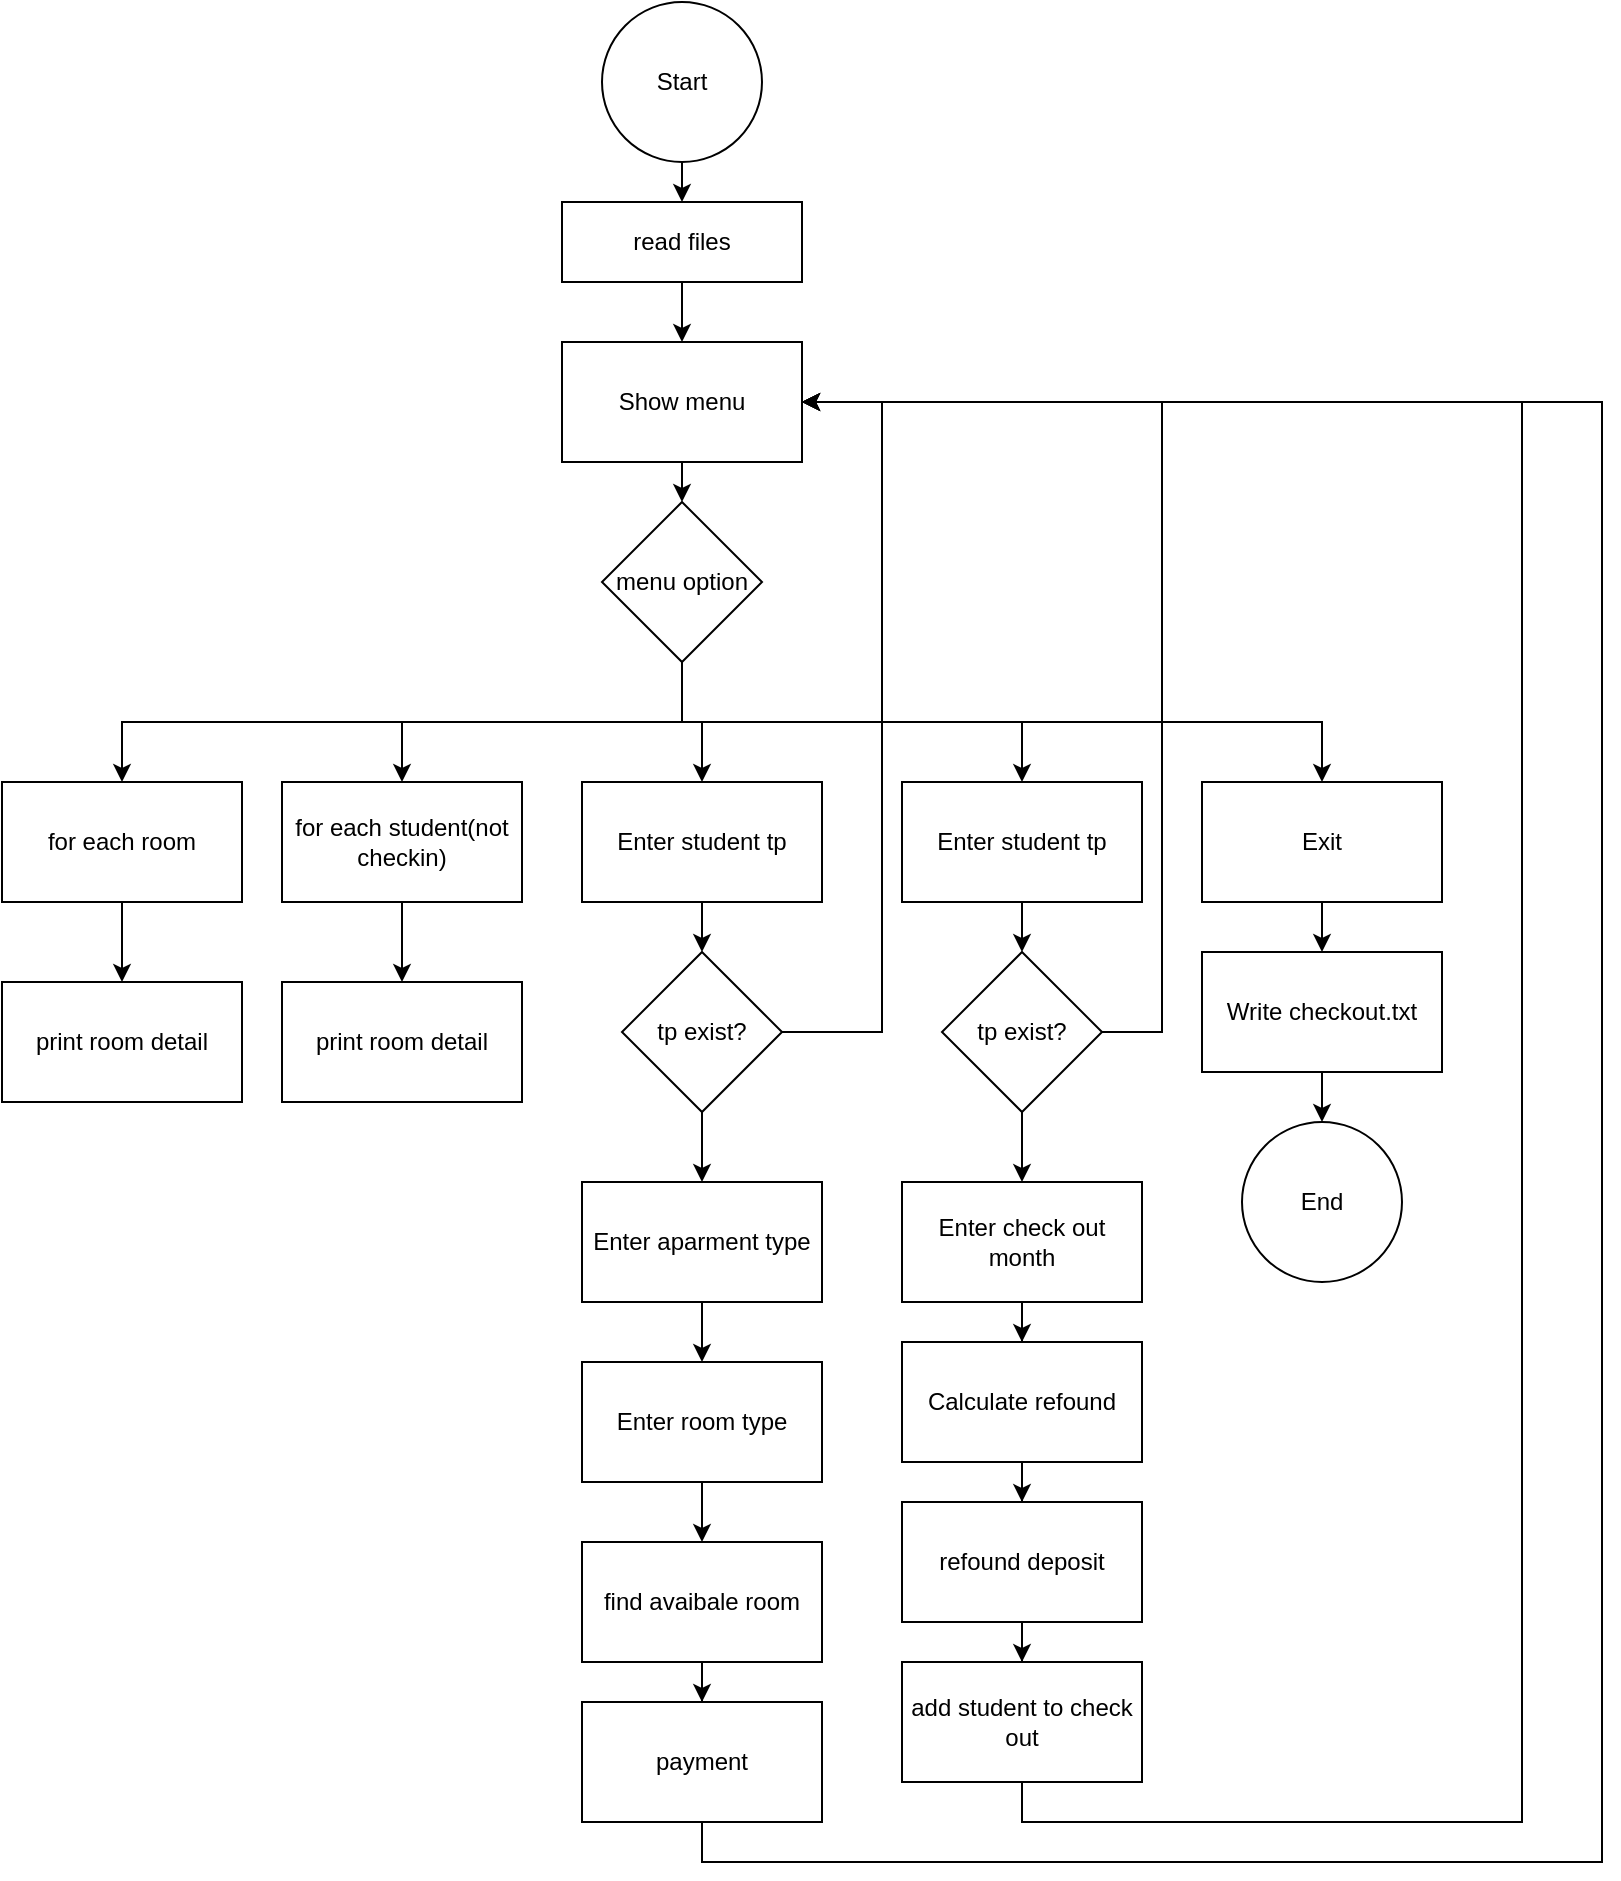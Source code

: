 <mxfile version="12.9.14" type="device"><diagram id="qEx1V63gtDSTezWWIX3w" name="Page-1"><mxGraphModel dx="1274" dy="844" grid="1" gridSize="10" guides="1" tooltips="1" connect="1" arrows="1" fold="1" page="1" pageScale="1" pageWidth="827" pageHeight="1169" math="0" shadow="0"><root><mxCell id="0"/><mxCell id="1" parent="0"/><mxCell id="QZ_JtcQgc750EY4Bivzq-57" style="edgeStyle=orthogonalEdgeStyle;rounded=0;orthogonalLoop=1;jettySize=auto;html=1;exitX=0.5;exitY=1;exitDx=0;exitDy=0;entryX=0.5;entryY=0;entryDx=0;entryDy=0;" edge="1" parent="1" source="QZ_JtcQgc750EY4Bivzq-1" target="QZ_JtcQgc750EY4Bivzq-5"><mxGeometry relative="1" as="geometry"/></mxCell><mxCell id="QZ_JtcQgc750EY4Bivzq-1" value="Start" style="ellipse;whiteSpace=wrap;html=1;aspect=fixed;" vertex="1" parent="1"><mxGeometry x="400" y="70" width="80" height="80" as="geometry"/></mxCell><mxCell id="QZ_JtcQgc750EY4Bivzq-4" style="edgeStyle=orthogonalEdgeStyle;rounded=0;orthogonalLoop=1;jettySize=auto;html=1;exitX=0.5;exitY=1;exitDx=0;exitDy=0;" edge="1" parent="1"><mxGeometry relative="1" as="geometry"><mxPoint x="475" y="330" as="sourcePoint"/><mxPoint x="475" y="330" as="targetPoint"/></mxGeometry></mxCell><mxCell id="QZ_JtcQgc750EY4Bivzq-58" style="edgeStyle=orthogonalEdgeStyle;rounded=0;orthogonalLoop=1;jettySize=auto;html=1;exitX=0.5;exitY=1;exitDx=0;exitDy=0;" edge="1" parent="1" source="QZ_JtcQgc750EY4Bivzq-5" target="QZ_JtcQgc750EY4Bivzq-6"><mxGeometry relative="1" as="geometry"/></mxCell><mxCell id="QZ_JtcQgc750EY4Bivzq-5" value="read files" style="rounded=0;whiteSpace=wrap;html=1;" vertex="1" parent="1"><mxGeometry x="380" y="170" width="120" height="40" as="geometry"/></mxCell><mxCell id="QZ_JtcQgc750EY4Bivzq-44" style="edgeStyle=orthogonalEdgeStyle;rounded=0;orthogonalLoop=1;jettySize=auto;html=1;exitX=0.5;exitY=1;exitDx=0;exitDy=0;entryX=0.5;entryY=0;entryDx=0;entryDy=0;" edge="1" parent="1" source="QZ_JtcQgc750EY4Bivzq-6" target="QZ_JtcQgc750EY4Bivzq-7"><mxGeometry relative="1" as="geometry"/></mxCell><mxCell id="QZ_JtcQgc750EY4Bivzq-6" value="Show menu" style="rounded=0;whiteSpace=wrap;html=1;" vertex="1" parent="1"><mxGeometry x="380" y="240" width="120" height="60" as="geometry"/></mxCell><mxCell id="QZ_JtcQgc750EY4Bivzq-11" style="edgeStyle=orthogonalEdgeStyle;rounded=0;orthogonalLoop=1;jettySize=auto;html=1;exitX=0.5;exitY=1;exitDx=0;exitDy=0;" edge="1" parent="1" source="QZ_JtcQgc750EY4Bivzq-7" target="QZ_JtcQgc750EY4Bivzq-8"><mxGeometry relative="1" as="geometry"/></mxCell><mxCell id="QZ_JtcQgc750EY4Bivzq-15" style="edgeStyle=orthogonalEdgeStyle;rounded=0;orthogonalLoop=1;jettySize=auto;html=1;exitX=0.5;exitY=1;exitDx=0;exitDy=0;" edge="1" parent="1" source="QZ_JtcQgc750EY4Bivzq-7" target="QZ_JtcQgc750EY4Bivzq-13"><mxGeometry relative="1" as="geometry"/></mxCell><mxCell id="QZ_JtcQgc750EY4Bivzq-19" style="edgeStyle=orthogonalEdgeStyle;rounded=0;orthogonalLoop=1;jettySize=auto;html=1;exitX=0.5;exitY=1;exitDx=0;exitDy=0;entryX=0.5;entryY=0;entryDx=0;entryDy=0;" edge="1" parent="1" source="QZ_JtcQgc750EY4Bivzq-7" target="QZ_JtcQgc750EY4Bivzq-16"><mxGeometry relative="1" as="geometry"/></mxCell><mxCell id="QZ_JtcQgc750EY4Bivzq-34" style="edgeStyle=orthogonalEdgeStyle;rounded=0;orthogonalLoop=1;jettySize=auto;html=1;exitX=0.5;exitY=1;exitDx=0;exitDy=0;" edge="1" parent="1" source="QZ_JtcQgc750EY4Bivzq-7" target="QZ_JtcQgc750EY4Bivzq-33"><mxGeometry relative="1" as="geometry"/></mxCell><mxCell id="QZ_JtcQgc750EY4Bivzq-52" style="edgeStyle=orthogonalEdgeStyle;rounded=0;orthogonalLoop=1;jettySize=auto;html=1;exitX=0.5;exitY=1;exitDx=0;exitDy=0;entryX=0.5;entryY=0;entryDx=0;entryDy=0;" edge="1" parent="1" source="QZ_JtcQgc750EY4Bivzq-7" target="QZ_JtcQgc750EY4Bivzq-51"><mxGeometry relative="1" as="geometry"/></mxCell><mxCell id="QZ_JtcQgc750EY4Bivzq-7" value="menu option" style="rhombus;whiteSpace=wrap;html=1;" vertex="1" parent="1"><mxGeometry x="400" y="320" width="80" height="80" as="geometry"/></mxCell><mxCell id="QZ_JtcQgc750EY4Bivzq-10" value="" style="edgeStyle=orthogonalEdgeStyle;rounded=0;orthogonalLoop=1;jettySize=auto;html=1;" edge="1" parent="1" source="QZ_JtcQgc750EY4Bivzq-8" target="QZ_JtcQgc750EY4Bivzq-9"><mxGeometry relative="1" as="geometry"/></mxCell><mxCell id="QZ_JtcQgc750EY4Bivzq-8" value="for each room" style="rounded=0;whiteSpace=wrap;html=1;" vertex="1" parent="1"><mxGeometry x="100" y="460" width="120" height="60" as="geometry"/></mxCell><mxCell id="QZ_JtcQgc750EY4Bivzq-9" value="print room detail" style="rounded=0;whiteSpace=wrap;html=1;" vertex="1" parent="1"><mxGeometry x="100" y="560" width="120" height="60" as="geometry"/></mxCell><mxCell id="QZ_JtcQgc750EY4Bivzq-12" value="" style="edgeStyle=orthogonalEdgeStyle;rounded=0;orthogonalLoop=1;jettySize=auto;html=1;" edge="1" source="QZ_JtcQgc750EY4Bivzq-13" target="QZ_JtcQgc750EY4Bivzq-14" parent="1"><mxGeometry relative="1" as="geometry"/></mxCell><mxCell id="QZ_JtcQgc750EY4Bivzq-13" value="for each student(not checkin)" style="rounded=0;whiteSpace=wrap;html=1;" vertex="1" parent="1"><mxGeometry x="240" y="460" width="120" height="60" as="geometry"/></mxCell><mxCell id="QZ_JtcQgc750EY4Bivzq-14" value="print room detail" style="rounded=0;whiteSpace=wrap;html=1;" vertex="1" parent="1"><mxGeometry x="240" y="560" width="120" height="60" as="geometry"/></mxCell><mxCell id="QZ_JtcQgc750EY4Bivzq-45" style="edgeStyle=orthogonalEdgeStyle;rounded=0;orthogonalLoop=1;jettySize=auto;html=1;exitX=0.5;exitY=1;exitDx=0;exitDy=0;entryX=0.5;entryY=0;entryDx=0;entryDy=0;" edge="1" parent="1" source="QZ_JtcQgc750EY4Bivzq-16" target="QZ_JtcQgc750EY4Bivzq-17"><mxGeometry relative="1" as="geometry"/></mxCell><mxCell id="QZ_JtcQgc750EY4Bivzq-16" value="Enter student tp" style="rounded=0;whiteSpace=wrap;html=1;" vertex="1" parent="1"><mxGeometry x="390" y="460" width="120" height="60" as="geometry"/></mxCell><mxCell id="QZ_JtcQgc750EY4Bivzq-21" style="edgeStyle=orthogonalEdgeStyle;rounded=0;orthogonalLoop=1;jettySize=auto;html=1;exitX=1;exitY=0.5;exitDx=0;exitDy=0;entryX=1;entryY=0.5;entryDx=0;entryDy=0;" edge="1" parent="1" source="QZ_JtcQgc750EY4Bivzq-39" target="QZ_JtcQgc750EY4Bivzq-6"><mxGeometry relative="1" as="geometry"><Array as="points"><mxPoint x="680" y="585"/><mxPoint x="680" y="270"/></Array></mxGeometry></mxCell><mxCell id="QZ_JtcQgc750EY4Bivzq-25" style="edgeStyle=orthogonalEdgeStyle;rounded=0;orthogonalLoop=1;jettySize=auto;html=1;exitX=0.5;exitY=1;exitDx=0;exitDy=0;entryX=0.5;entryY=0;entryDx=0;entryDy=0;" edge="1" parent="1" source="QZ_JtcQgc750EY4Bivzq-17" target="QZ_JtcQgc750EY4Bivzq-24"><mxGeometry relative="1" as="geometry"/></mxCell><mxCell id="QZ_JtcQgc750EY4Bivzq-43" style="edgeStyle=orthogonalEdgeStyle;rounded=0;orthogonalLoop=1;jettySize=auto;html=1;exitX=1;exitY=0.5;exitDx=0;exitDy=0;entryX=1;entryY=0.5;entryDx=0;entryDy=0;" edge="1" parent="1" source="QZ_JtcQgc750EY4Bivzq-17" target="QZ_JtcQgc750EY4Bivzq-6"><mxGeometry relative="1" as="geometry"><Array as="points"><mxPoint x="540" y="585"/><mxPoint x="540" y="270"/></Array></mxGeometry></mxCell><mxCell id="QZ_JtcQgc750EY4Bivzq-17" value="tp exist?" style="rhombus;whiteSpace=wrap;html=1;" vertex="1" parent="1"><mxGeometry x="410" y="545" width="80" height="80" as="geometry"/></mxCell><mxCell id="QZ_JtcQgc750EY4Bivzq-27" value="" style="edgeStyle=orthogonalEdgeStyle;rounded=0;orthogonalLoop=1;jettySize=auto;html=1;" edge="1" parent="1" source="QZ_JtcQgc750EY4Bivzq-24" target="QZ_JtcQgc750EY4Bivzq-26"><mxGeometry relative="1" as="geometry"/></mxCell><mxCell id="QZ_JtcQgc750EY4Bivzq-24" value="Enter aparment type" style="rounded=0;whiteSpace=wrap;html=1;" vertex="1" parent="1"><mxGeometry x="390" y="660" width="120" height="60" as="geometry"/></mxCell><mxCell id="QZ_JtcQgc750EY4Bivzq-29" value="" style="edgeStyle=orthogonalEdgeStyle;rounded=0;orthogonalLoop=1;jettySize=auto;html=1;" edge="1" parent="1" source="QZ_JtcQgc750EY4Bivzq-26" target="QZ_JtcQgc750EY4Bivzq-28"><mxGeometry relative="1" as="geometry"/></mxCell><mxCell id="QZ_JtcQgc750EY4Bivzq-26" value="Enter room type" style="rounded=0;whiteSpace=wrap;html=1;" vertex="1" parent="1"><mxGeometry x="390" y="750" width="120" height="60" as="geometry"/></mxCell><mxCell id="QZ_JtcQgc750EY4Bivzq-31" value="" style="edgeStyle=orthogonalEdgeStyle;rounded=0;orthogonalLoop=1;jettySize=auto;html=1;" edge="1" parent="1" source="QZ_JtcQgc750EY4Bivzq-28" target="QZ_JtcQgc750EY4Bivzq-30"><mxGeometry relative="1" as="geometry"/></mxCell><mxCell id="QZ_JtcQgc750EY4Bivzq-28" value="find avaibale room" style="rounded=0;whiteSpace=wrap;html=1;" vertex="1" parent="1"><mxGeometry x="390" y="840" width="120" height="60" as="geometry"/></mxCell><mxCell id="QZ_JtcQgc750EY4Bivzq-32" style="edgeStyle=orthogonalEdgeStyle;rounded=0;orthogonalLoop=1;jettySize=auto;html=1;exitX=0.5;exitY=1;exitDx=0;exitDy=0;entryX=1;entryY=0.5;entryDx=0;entryDy=0;" edge="1" parent="1" source="QZ_JtcQgc750EY4Bivzq-30" target="QZ_JtcQgc750EY4Bivzq-6"><mxGeometry relative="1" as="geometry"><Array as="points"><mxPoint x="450" y="1000"/><mxPoint x="900" y="1000"/><mxPoint x="900" y="270"/></Array></mxGeometry></mxCell><mxCell id="QZ_JtcQgc750EY4Bivzq-30" value="payment" style="rounded=0;whiteSpace=wrap;html=1;" vertex="1" parent="1"><mxGeometry x="390" y="920" width="120" height="60" as="geometry"/></mxCell><mxCell id="QZ_JtcQgc750EY4Bivzq-41" style="edgeStyle=orthogonalEdgeStyle;rounded=0;orthogonalLoop=1;jettySize=auto;html=1;exitX=0.5;exitY=1;exitDx=0;exitDy=0;" edge="1" parent="1" source="QZ_JtcQgc750EY4Bivzq-33" target="QZ_JtcQgc750EY4Bivzq-39"><mxGeometry relative="1" as="geometry"/></mxCell><mxCell id="QZ_JtcQgc750EY4Bivzq-33" value="Enter student tp" style="rounded=0;whiteSpace=wrap;html=1;" vertex="1" parent="1"><mxGeometry x="550" y="460" width="120" height="60" as="geometry"/></mxCell><mxCell id="QZ_JtcQgc750EY4Bivzq-38" value="" style="edgeStyle=orthogonalEdgeStyle;rounded=0;orthogonalLoop=1;jettySize=auto;html=1;" edge="1" parent="1" source="QZ_JtcQgc750EY4Bivzq-35" target="QZ_JtcQgc750EY4Bivzq-37"><mxGeometry relative="1" as="geometry"/></mxCell><mxCell id="QZ_JtcQgc750EY4Bivzq-35" value="Enter check out month" style="rounded=0;whiteSpace=wrap;html=1;" vertex="1" parent="1"><mxGeometry x="550" y="660" width="120" height="60" as="geometry"/></mxCell><mxCell id="QZ_JtcQgc750EY4Bivzq-47" value="" style="edgeStyle=orthogonalEdgeStyle;rounded=0;orthogonalLoop=1;jettySize=auto;html=1;" edge="1" parent="1" source="QZ_JtcQgc750EY4Bivzq-37" target="QZ_JtcQgc750EY4Bivzq-46"><mxGeometry relative="1" as="geometry"/></mxCell><mxCell id="QZ_JtcQgc750EY4Bivzq-37" value="Calculate refound" style="rounded=0;whiteSpace=wrap;html=1;" vertex="1" parent="1"><mxGeometry x="550" y="740" width="120" height="60" as="geometry"/></mxCell><mxCell id="QZ_JtcQgc750EY4Bivzq-49" value="" style="edgeStyle=orthogonalEdgeStyle;rounded=0;orthogonalLoop=1;jettySize=auto;html=1;" edge="1" parent="1" source="QZ_JtcQgc750EY4Bivzq-46" target="QZ_JtcQgc750EY4Bivzq-48"><mxGeometry relative="1" as="geometry"/></mxCell><mxCell id="QZ_JtcQgc750EY4Bivzq-46" value="refound deposit" style="rounded=0;whiteSpace=wrap;html=1;" vertex="1" parent="1"><mxGeometry x="550" y="820" width="120" height="60" as="geometry"/></mxCell><mxCell id="QZ_JtcQgc750EY4Bivzq-50" style="edgeStyle=orthogonalEdgeStyle;rounded=0;orthogonalLoop=1;jettySize=auto;html=1;exitX=0.5;exitY=1;exitDx=0;exitDy=0;entryX=1;entryY=0.5;entryDx=0;entryDy=0;" edge="1" parent="1" source="QZ_JtcQgc750EY4Bivzq-48" target="QZ_JtcQgc750EY4Bivzq-6"><mxGeometry relative="1" as="geometry"><Array as="points"><mxPoint x="610" y="980"/><mxPoint x="860" y="980"/><mxPoint x="860" y="270"/></Array></mxGeometry></mxCell><mxCell id="QZ_JtcQgc750EY4Bivzq-48" value="add student to check out" style="rounded=0;whiteSpace=wrap;html=1;" vertex="1" parent="1"><mxGeometry x="550" y="900" width="120" height="60" as="geometry"/></mxCell><mxCell id="QZ_JtcQgc750EY4Bivzq-42" style="edgeStyle=orthogonalEdgeStyle;rounded=0;orthogonalLoop=1;jettySize=auto;html=1;exitX=0.5;exitY=1;exitDx=0;exitDy=0;entryX=0.5;entryY=0;entryDx=0;entryDy=0;" edge="1" parent="1" source="QZ_JtcQgc750EY4Bivzq-39" target="QZ_JtcQgc750EY4Bivzq-35"><mxGeometry relative="1" as="geometry"/></mxCell><mxCell id="QZ_JtcQgc750EY4Bivzq-39" value="tp exist?" style="rhombus;whiteSpace=wrap;html=1;" vertex="1" parent="1"><mxGeometry x="570" y="545" width="80" height="80" as="geometry"/></mxCell><mxCell id="QZ_JtcQgc750EY4Bivzq-54" style="edgeStyle=orthogonalEdgeStyle;rounded=0;orthogonalLoop=1;jettySize=auto;html=1;exitX=0.5;exitY=1;exitDx=0;exitDy=0;entryX=0.5;entryY=0;entryDx=0;entryDy=0;" edge="1" parent="1" source="QZ_JtcQgc750EY4Bivzq-51" target="QZ_JtcQgc750EY4Bivzq-53"><mxGeometry relative="1" as="geometry"/></mxCell><mxCell id="QZ_JtcQgc750EY4Bivzq-51" value="Exit" style="rounded=0;whiteSpace=wrap;html=1;" vertex="1" parent="1"><mxGeometry x="700" y="460" width="120" height="60" as="geometry"/></mxCell><mxCell id="QZ_JtcQgc750EY4Bivzq-56" style="edgeStyle=orthogonalEdgeStyle;rounded=0;orthogonalLoop=1;jettySize=auto;html=1;exitX=0.5;exitY=1;exitDx=0;exitDy=0;entryX=0.5;entryY=0;entryDx=0;entryDy=0;" edge="1" parent="1" source="QZ_JtcQgc750EY4Bivzq-53" target="QZ_JtcQgc750EY4Bivzq-55"><mxGeometry relative="1" as="geometry"/></mxCell><mxCell id="QZ_JtcQgc750EY4Bivzq-53" value="Write checkout.txt" style="rounded=0;whiteSpace=wrap;html=1;" vertex="1" parent="1"><mxGeometry x="700" y="545" width="120" height="60" as="geometry"/></mxCell><mxCell id="QZ_JtcQgc750EY4Bivzq-55" value="End" style="ellipse;whiteSpace=wrap;html=1;aspect=fixed;" vertex="1" parent="1"><mxGeometry x="720" y="630" width="80" height="80" as="geometry"/></mxCell></root></mxGraphModel></diagram></mxfile>